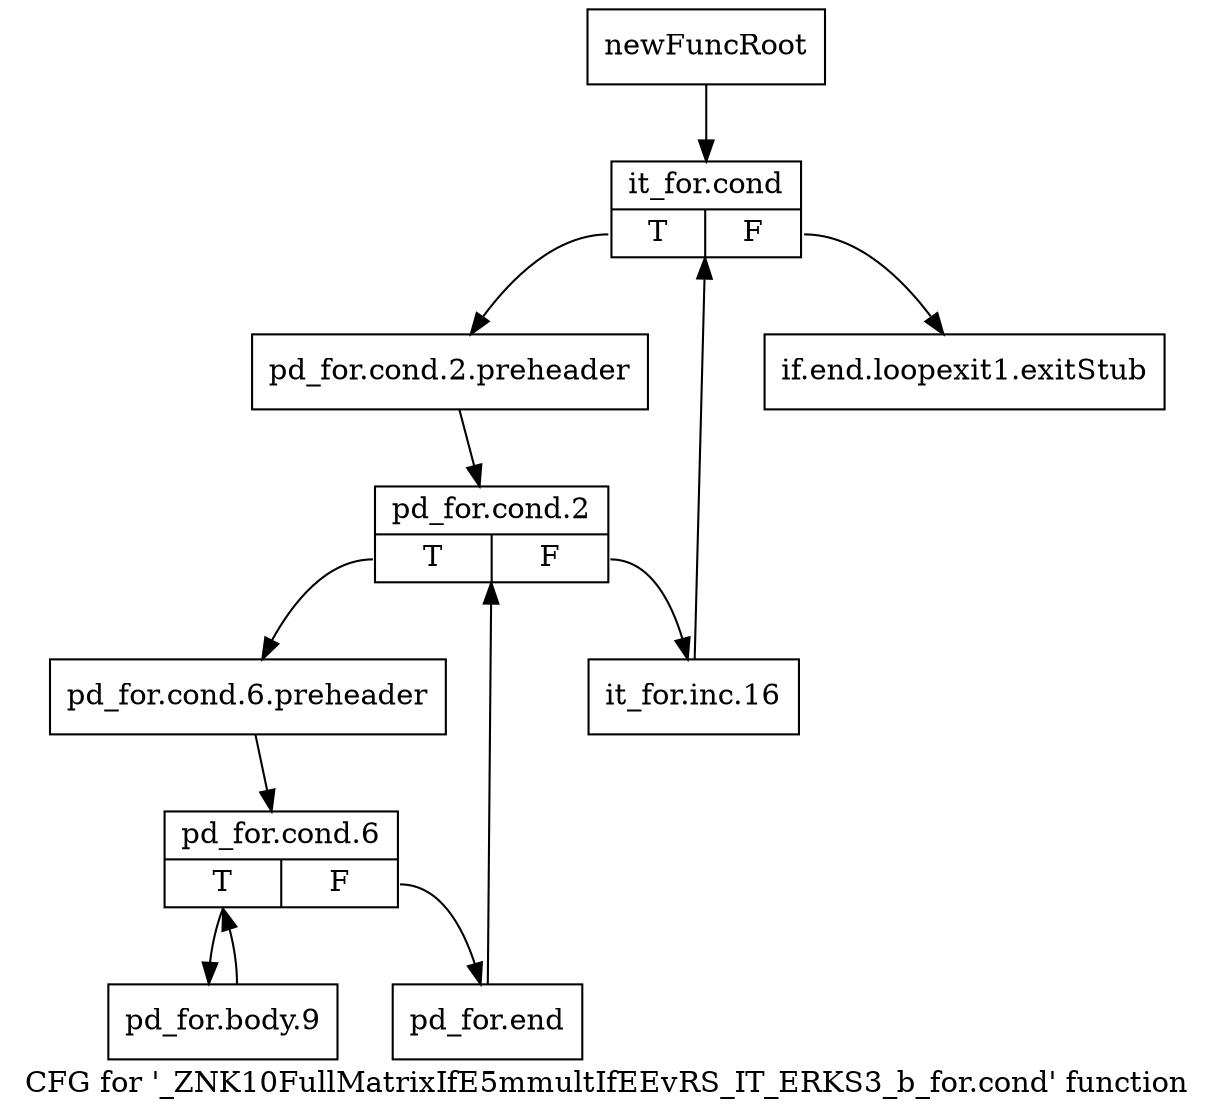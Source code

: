 digraph "CFG for '_ZNK10FullMatrixIfE5mmultIfEEvRS_IT_ERKS3_b_for.cond' function" {
	label="CFG for '_ZNK10FullMatrixIfE5mmultIfEEvRS_IT_ERKS3_b_for.cond' function";

	Node0x92e0370 [shape=record,label="{newFuncRoot}"];
	Node0x92e0370 -> Node0x92e0850;
	Node0x92e0800 [shape=record,label="{if.end.loopexit1.exitStub}"];
	Node0x92e0850 [shape=record,label="{it_for.cond|{<s0>T|<s1>F}}"];
	Node0x92e0850:s0 -> Node0x92e08a0;
	Node0x92e0850:s1 -> Node0x92e0800;
	Node0x92e08a0 [shape=record,label="{pd_for.cond.2.preheader}"];
	Node0x92e08a0 -> Node0x92e08f0;
	Node0x92e08f0 [shape=record,label="{pd_for.cond.2|{<s0>T|<s1>F}}"];
	Node0x92e08f0:s0 -> Node0x92e0990;
	Node0x92e08f0:s1 -> Node0x92e0940;
	Node0x92e0940 [shape=record,label="{it_for.inc.16}"];
	Node0x92e0940 -> Node0x92e0850;
	Node0x92e0990 [shape=record,label="{pd_for.cond.6.preheader}"];
	Node0x92e0990 -> Node0x92e09e0;
	Node0x92e09e0 [shape=record,label="{pd_for.cond.6|{<s0>T|<s1>F}}"];
	Node0x92e09e0:s0 -> Node0x92e0a80;
	Node0x92e09e0:s1 -> Node0x92e0a30;
	Node0x92e0a30 [shape=record,label="{pd_for.end}"];
	Node0x92e0a30 -> Node0x92e08f0;
	Node0x92e0a80 [shape=record,label="{pd_for.body.9}"];
	Node0x92e0a80 -> Node0x92e09e0;
}
